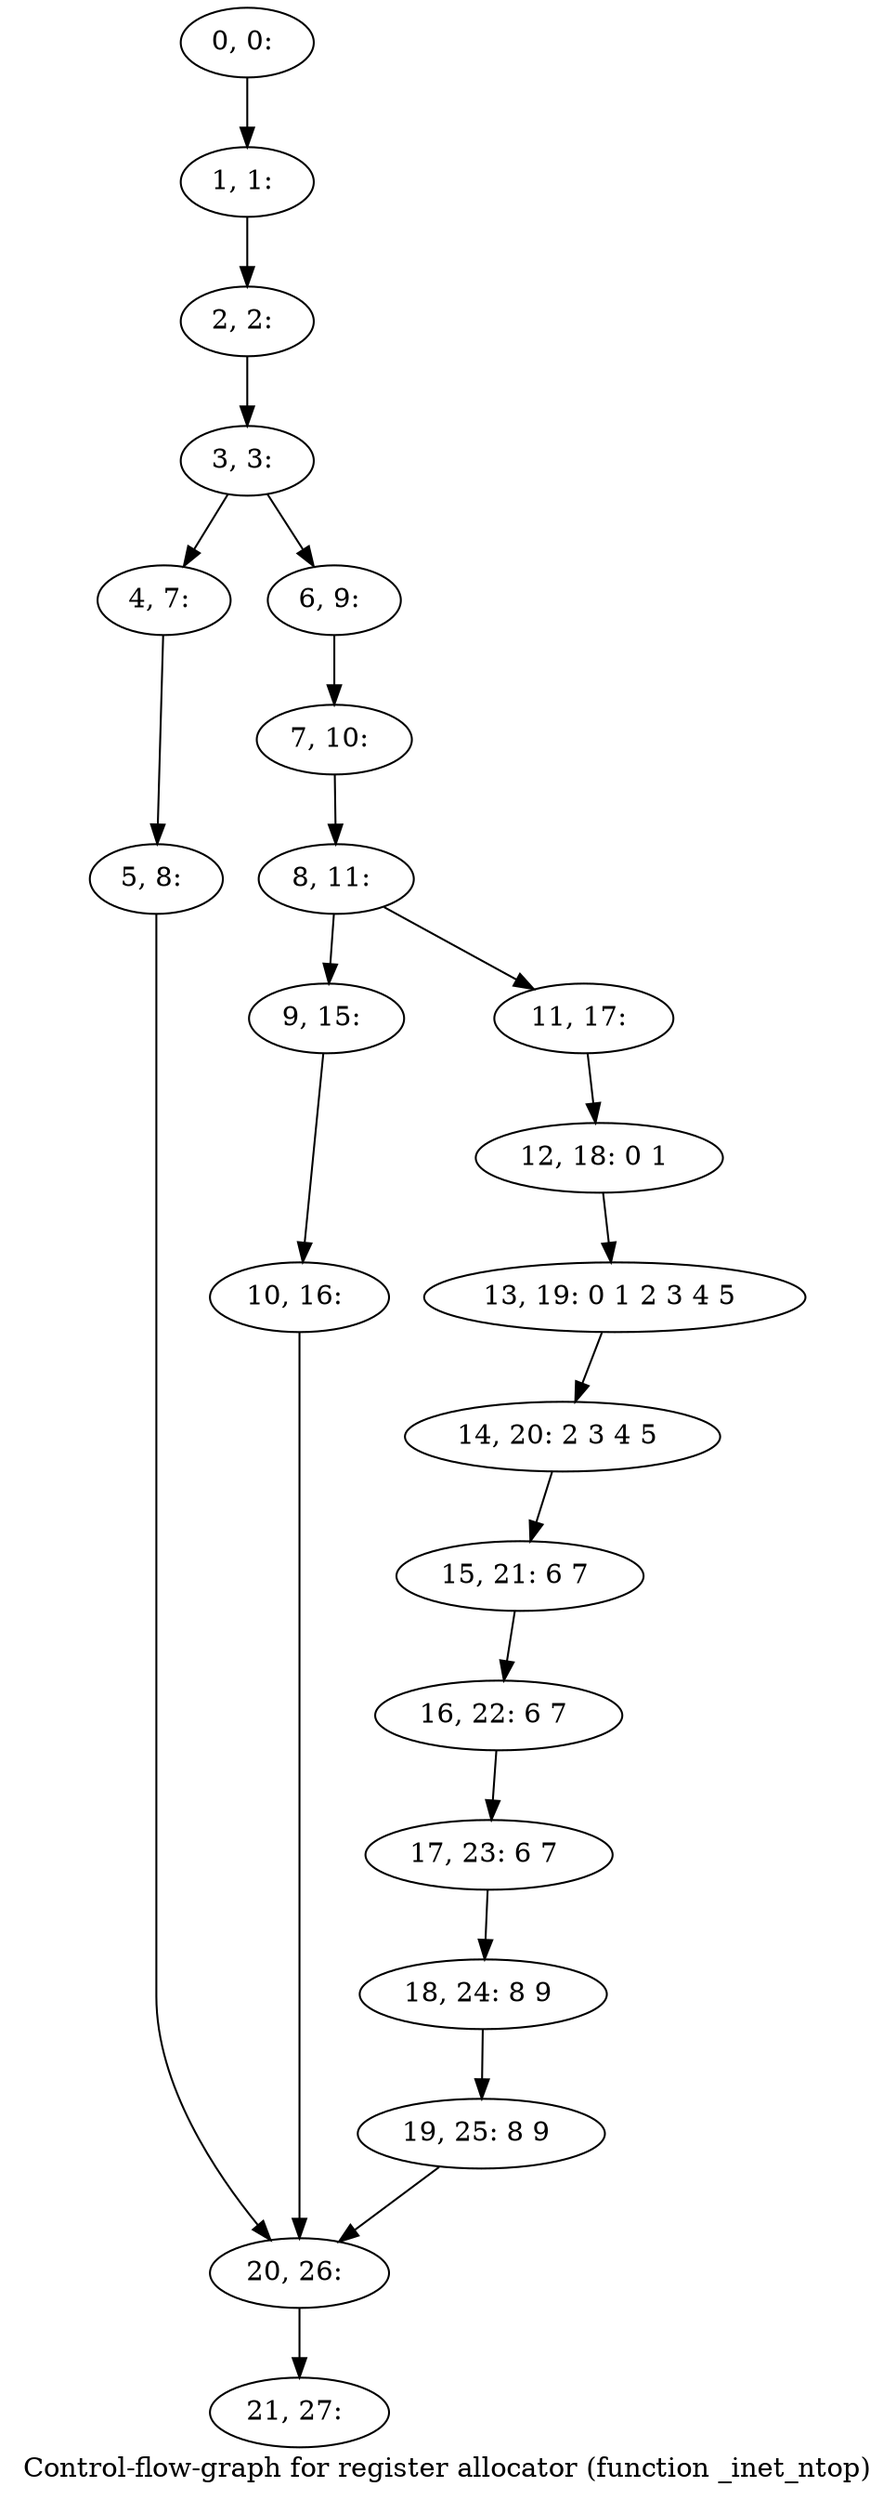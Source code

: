 digraph G {
graph [label="Control-flow-graph for register allocator (function _inet_ntop)"]
0[label="0, 0: "];
1[label="1, 1: "];
2[label="2, 2: "];
3[label="3, 3: "];
4[label="4, 7: "];
5[label="5, 8: "];
6[label="6, 9: "];
7[label="7, 10: "];
8[label="8, 11: "];
9[label="9, 15: "];
10[label="10, 16: "];
11[label="11, 17: "];
12[label="12, 18: 0 1 "];
13[label="13, 19: 0 1 2 3 4 5 "];
14[label="14, 20: 2 3 4 5 "];
15[label="15, 21: 6 7 "];
16[label="16, 22: 6 7 "];
17[label="17, 23: 6 7 "];
18[label="18, 24: 8 9 "];
19[label="19, 25: 8 9 "];
20[label="20, 26: "];
21[label="21, 27: "];
0->1 ;
1->2 ;
2->3 ;
3->4 ;
3->6 ;
4->5 ;
5->20 ;
6->7 ;
7->8 ;
8->9 ;
8->11 ;
9->10 ;
10->20 ;
11->12 ;
12->13 ;
13->14 ;
14->15 ;
15->16 ;
16->17 ;
17->18 ;
18->19 ;
19->20 ;
20->21 ;
}
